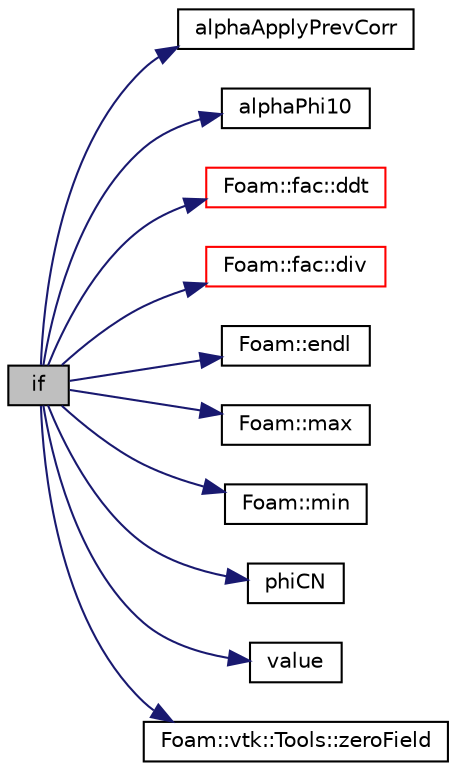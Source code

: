 digraph "if"
{
  bgcolor="transparent";
  edge [fontname="Helvetica",fontsize="10",labelfontname="Helvetica",labelfontsize="10"];
  node [fontname="Helvetica",fontsize="10",shape=record];
  rankdir="LR";
  Node1 [label="if",height=0.2,width=0.4,color="black", fillcolor="grey75", style="filled" fontcolor="black"];
  Node1 -> Node2 [color="midnightblue",fontsize="10",style="solid",fontname="Helvetica"];
  Node2 [label="alphaApplyPrevCorr",height=0.2,width=0.4,color="black",URL="$src_2finiteVolume_2cfdTools_2general_2include_2alphaControls_8H.html#acaf473221b0cbea19ff0952f92447ce7"];
  Node1 -> Node3 [color="midnightblue",fontsize="10",style="solid",fontname="Helvetica"];
  Node3 [label="alphaPhi10",height=0.2,width=0.4,color="black",URL="$createAlphaFluxes_8H.html#a3be0cc6349ad728deed44c5d5e0c3282"];
  Node1 -> Node4 [color="midnightblue",fontsize="10",style="solid",fontname="Helvetica"];
  Node4 [label="Foam::fac::ddt",height=0.2,width=0.4,color="red",URL="$namespaceFoam_1_1fac.html#ab906b615a89d44a8ff9d112719f562fa"];
  Node1 -> Node5 [color="midnightblue",fontsize="10",style="solid",fontname="Helvetica"];
  Node5 [label="Foam::fac::div",height=0.2,width=0.4,color="red",URL="$namespaceFoam_1_1fac.html#a7f47cf8d21bf98bf234866e4efeab057"];
  Node1 -> Node6 [color="midnightblue",fontsize="10",style="solid",fontname="Helvetica"];
  Node6 [label="Foam::endl",height=0.2,width=0.4,color="black",URL="$namespaceFoam.html#a2db8fe02a0d3909e9351bb4275b23ce4",tooltip="Add newline and flush stream. "];
  Node1 -> Node7 [color="midnightblue",fontsize="10",style="solid",fontname="Helvetica"];
  Node7 [label="Foam::max",height=0.2,width=0.4,color="black",URL="$namespaceFoam.html#a0e0c00c14acbabe88eec56a8b0fa2806",tooltip="Find the max value in labelHashSet, optionally limited by second argument. "];
  Node1 -> Node8 [color="midnightblue",fontsize="10",style="solid",fontname="Helvetica"];
  Node8 [label="Foam::min",height=0.2,width=0.4,color="black",URL="$namespaceFoam.html#a96b65441175bbfb9a869045dc05fb0b9",tooltip="Find the min value in labelHashSet, optionally limited by second argument. "];
  Node1 -> Node9 [color="midnightblue",fontsize="10",style="solid",fontname="Helvetica"];
  Node9 [label="phiCN",height=0.2,width=0.4,color="black",URL="$MPPICInterFoam_2alphaEqn_8H.html#aeedf5b9c5d74b2a8e4cc7514c41f794d"];
  Node1 -> Node10 [color="midnightblue",fontsize="10",style="solid",fontname="Helvetica"];
  Node10 [label="value",height=0.2,width=0.4,color="black",URL="$StCorr_8H.html#a7f851d6ccb9cf41e28285ce3b75e11df"];
  Node1 -> Node11 [color="midnightblue",fontsize="10",style="solid",fontname="Helvetica"];
  Node11 [label="Foam::vtk::Tools::zeroField",height=0.2,width=0.4,color="black",URL="$namespaceFoam_1_1vtk_1_1Tools.html#a1b4dadbf02b45c450c99d6ded0b2ff3a",tooltip="Create named field initialized to zero. "];
}
